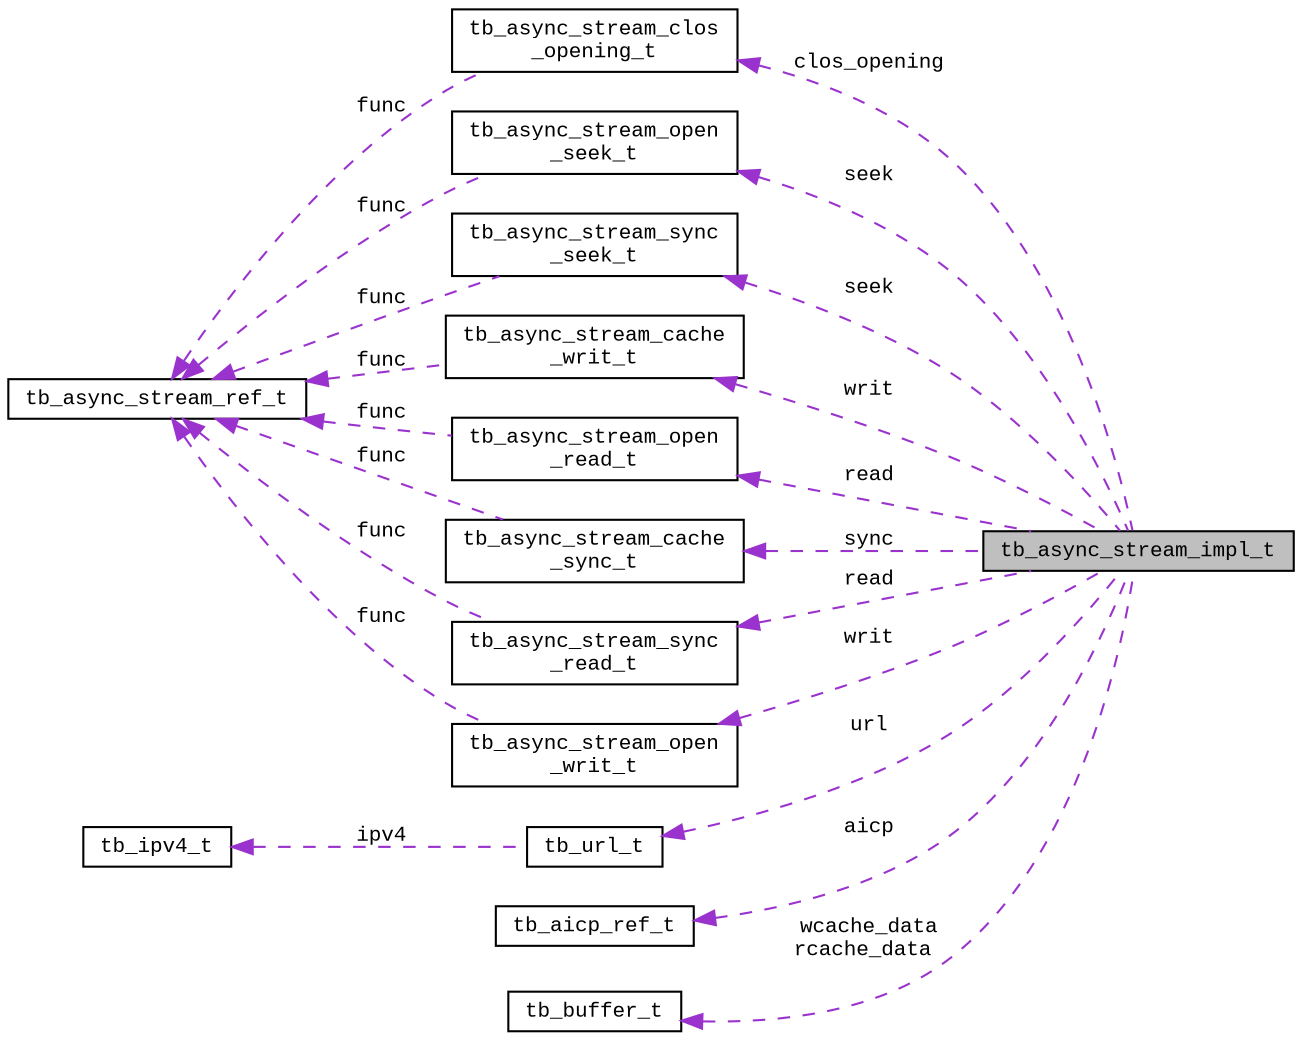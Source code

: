 digraph "tb_async_stream_impl_t"
{
  edge [fontname="CourierNew",fontsize="10",labelfontname="CourierNew",labelfontsize="10"];
  node [fontname="CourierNew",fontsize="10",shape=record];
  rankdir="LR";
  Node1 [label="tb_async_stream_impl_t",height=0.2,width=0.4,color="black", fillcolor="grey75", style="filled" fontcolor="black"];
  Node2 -> Node1 [dir="back",color="darkorchid3",fontsize="10",style="dashed",label=" clos_opening" ,fontname="CourierNew"];
  Node2 [label="tb_async_stream_clos\l_opening_t",height=0.2,width=0.4,color="black", fillcolor="white", style="filled",URL="$d5/db8/structtb__async__stream__clos__opening__t.html"];
  Node3 -> Node2 [dir="back",color="darkorchid3",fontsize="10",style="dashed",label=" func" ,fontname="CourierNew"];
  Node3 [label="tb_async_stream_ref_t",height=0.2,width=0.4,color="black", fillcolor="white", style="filled",URL="$d4/d50/structtb__async__stream__ref__t.html",tooltip="the async stream ref type "];
  Node4 -> Node1 [dir="back",color="darkorchid3",fontsize="10",style="dashed",label=" seek" ,fontname="CourierNew"];
  Node4 [label="tb_async_stream_open\l_seek_t",height=0.2,width=0.4,color="black", fillcolor="white", style="filled",URL="$d6/d21/structtb__async__stream__open__seek__t.html"];
  Node3 -> Node4 [dir="back",color="darkorchid3",fontsize="10",style="dashed",label=" func" ,fontname="CourierNew"];
  Node5 -> Node1 [dir="back",color="darkorchid3",fontsize="10",style="dashed",label=" seek" ,fontname="CourierNew"];
  Node5 [label="tb_async_stream_sync\l_seek_t",height=0.2,width=0.4,color="black", fillcolor="white", style="filled",URL="$df/d07/structtb__async__stream__sync__seek__t.html"];
  Node3 -> Node5 [dir="back",color="darkorchid3",fontsize="10",style="dashed",label=" func" ,fontname="CourierNew"];
  Node6 -> Node1 [dir="back",color="darkorchid3",fontsize="10",style="dashed",label=" url" ,fontname="CourierNew"];
  Node6 [label="tb_url_t",height=0.2,width=0.4,color="black", fillcolor="white", style="filled",URL="$d0/d3d/structtb__url__t.html",tooltip="the url type "];
  Node7 -> Node6 [dir="back",color="darkorchid3",fontsize="10",style="dashed",label=" ipv4" ,fontname="CourierNew"];
  Node7 [label="tb_ipv4_t",height=0.2,width=0.4,color="black", fillcolor="white", style="filled",URL="$d1/db4/uniontb__ipv4__t.html",tooltip="the ipv4 "];
  Node8 -> Node1 [dir="back",color="darkorchid3",fontsize="10",style="dashed",label=" writ" ,fontname="CourierNew"];
  Node8 [label="tb_async_stream_cache\l_writ_t",height=0.2,width=0.4,color="black", fillcolor="white", style="filled",URL="$de/d8e/structtb__async__stream__cache__writ__t.html"];
  Node3 -> Node8 [dir="back",color="darkorchid3",fontsize="10",style="dashed",label=" func" ,fontname="CourierNew"];
  Node9 -> Node1 [dir="back",color="darkorchid3",fontsize="10",style="dashed",label=" aicp" ,fontname="CourierNew"];
  Node9 [label="tb_aicp_ref_t",height=0.2,width=0.4,color="black", fillcolor="white", style="filled",URL="$d3/d60/structtb__aicp__ref__t.html"];
  Node10 -> Node1 [dir="back",color="darkorchid3",fontsize="10",style="dashed",label=" read" ,fontname="CourierNew"];
  Node10 [label="tb_async_stream_open\l_read_t",height=0.2,width=0.4,color="black", fillcolor="white", style="filled",URL="$de/d1b/structtb__async__stream__open__read__t.html"];
  Node3 -> Node10 [dir="back",color="darkorchid3",fontsize="10",style="dashed",label=" func" ,fontname="CourierNew"];
  Node11 -> Node1 [dir="back",color="darkorchid3",fontsize="10",style="dashed",label=" sync" ,fontname="CourierNew"];
  Node11 [label="tb_async_stream_cache\l_sync_t",height=0.2,width=0.4,color="black", fillcolor="white", style="filled",URL="$db/d75/structtb__async__stream__cache__sync__t.html"];
  Node3 -> Node11 [dir="back",color="darkorchid3",fontsize="10",style="dashed",label=" func" ,fontname="CourierNew"];
  Node12 -> Node1 [dir="back",color="darkorchid3",fontsize="10",style="dashed",label=" wcache_data\nrcache_data" ,fontname="CourierNew"];
  Node12 [label="tb_buffer_t",height=0.2,width=0.4,color="black", fillcolor="white", style="filled",URL="$dc/d24/structtb__buffer__t.html",tooltip="the buffer type "];
  Node13 -> Node1 [dir="back",color="darkorchid3",fontsize="10",style="dashed",label=" read" ,fontname="CourierNew"];
  Node13 [label="tb_async_stream_sync\l_read_t",height=0.2,width=0.4,color="black", fillcolor="white", style="filled",URL="$d1/d6c/structtb__async__stream__sync__read__t.html"];
  Node3 -> Node13 [dir="back",color="darkorchid3",fontsize="10",style="dashed",label=" func" ,fontname="CourierNew"];
  Node14 -> Node1 [dir="back",color="darkorchid3",fontsize="10",style="dashed",label=" writ" ,fontname="CourierNew"];
  Node14 [label="tb_async_stream_open\l_writ_t",height=0.2,width=0.4,color="black", fillcolor="white", style="filled",URL="$d2/d07/structtb__async__stream__open__writ__t.html"];
  Node3 -> Node14 [dir="back",color="darkorchid3",fontsize="10",style="dashed",label=" func" ,fontname="CourierNew"];
}

